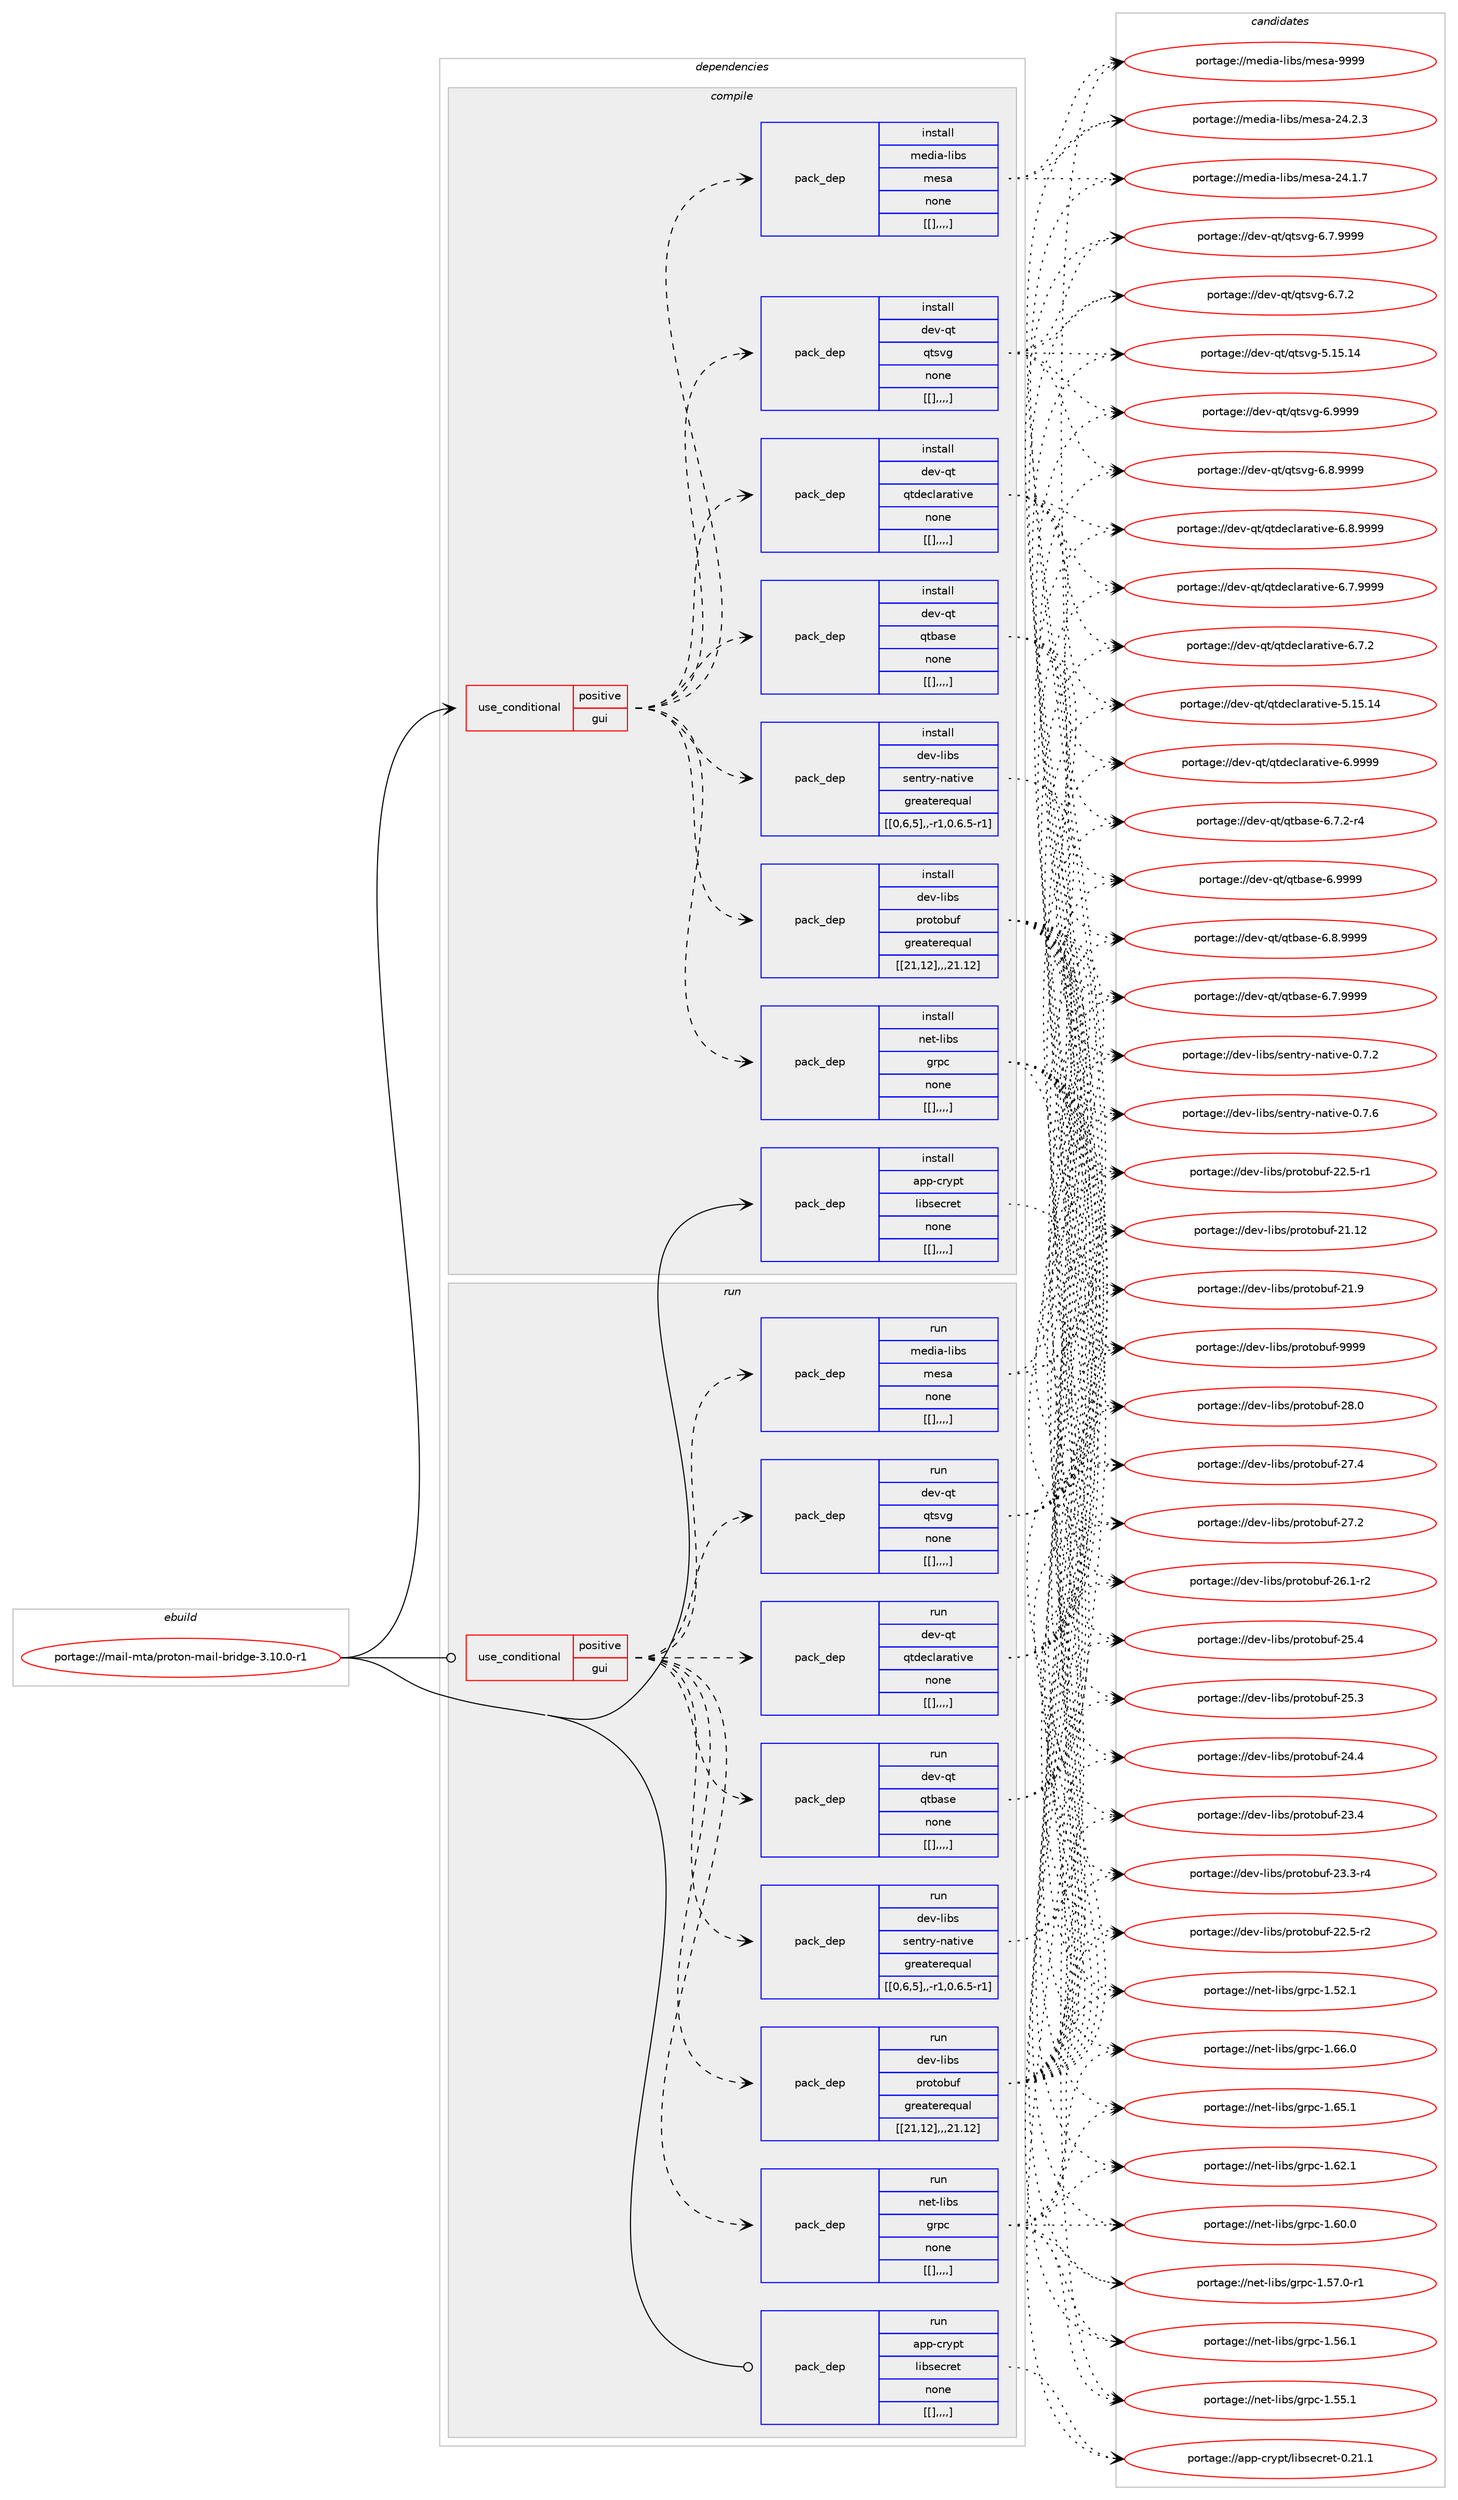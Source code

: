 digraph prolog {

# *************
# Graph options
# *************

newrank=true;
concentrate=true;
compound=true;
graph [rankdir=LR,fontname=Helvetica,fontsize=10,ranksep=1.5];#, ranksep=2.5, nodesep=0.2];
edge  [arrowhead=vee];
node  [fontname=Helvetica,fontsize=10];

# **********
# The ebuild
# **********

subgraph cluster_leftcol {
color=gray;
label=<<i>ebuild</i>>;
id [label="portage://mail-mta/proton-mail-bridge-3.10.0-r1", color=red, width=4, href="../mail-mta/proton-mail-bridge-3.10.0-r1.svg"];
}

# ****************
# The dependencies
# ****************

subgraph cluster_midcol {
color=gray;
label=<<i>dependencies</i>>;
subgraph cluster_compile {
fillcolor="#eeeeee";
style=filled;
label=<<i>compile</i>>;
subgraph cond73856 {
dependency290830 [label=<<TABLE BORDER="0" CELLBORDER="1" CELLSPACING="0" CELLPADDING="4"><TR><TD ROWSPAN="3" CELLPADDING="10">use_conditional</TD></TR><TR><TD>positive</TD></TR><TR><TD>gui</TD></TR></TABLE>>, shape=none, color=red];
subgraph pack214625 {
dependency290831 [label=<<TABLE BORDER="0" CELLBORDER="1" CELLSPACING="0" CELLPADDING="4" WIDTH="220"><TR><TD ROWSPAN="6" CELLPADDING="30">pack_dep</TD></TR><TR><TD WIDTH="110">install</TD></TR><TR><TD>dev-libs</TD></TR><TR><TD>protobuf</TD></TR><TR><TD>greaterequal</TD></TR><TR><TD>[[21,12],,,21.12]</TD></TR></TABLE>>, shape=none, color=blue];
}
dependency290830:e -> dependency290831:w [weight=20,style="dashed",arrowhead="vee"];
subgraph pack214626 {
dependency290832 [label=<<TABLE BORDER="0" CELLBORDER="1" CELLSPACING="0" CELLPADDING="4" WIDTH="220"><TR><TD ROWSPAN="6" CELLPADDING="30">pack_dep</TD></TR><TR><TD WIDTH="110">install</TD></TR><TR><TD>dev-libs</TD></TR><TR><TD>sentry-native</TD></TR><TR><TD>greaterequal</TD></TR><TR><TD>[[0,6,5],,-r1,0.6.5-r1]</TD></TR></TABLE>>, shape=none, color=blue];
}
dependency290830:e -> dependency290832:w [weight=20,style="dashed",arrowhead="vee"];
subgraph pack214627 {
dependency290833 [label=<<TABLE BORDER="0" CELLBORDER="1" CELLSPACING="0" CELLPADDING="4" WIDTH="220"><TR><TD ROWSPAN="6" CELLPADDING="30">pack_dep</TD></TR><TR><TD WIDTH="110">install</TD></TR><TR><TD>dev-qt</TD></TR><TR><TD>qtbase</TD></TR><TR><TD>none</TD></TR><TR><TD>[[],,,,]</TD></TR></TABLE>>, shape=none, color=blue];
}
dependency290830:e -> dependency290833:w [weight=20,style="dashed",arrowhead="vee"];
subgraph pack214628 {
dependency290834 [label=<<TABLE BORDER="0" CELLBORDER="1" CELLSPACING="0" CELLPADDING="4" WIDTH="220"><TR><TD ROWSPAN="6" CELLPADDING="30">pack_dep</TD></TR><TR><TD WIDTH="110">install</TD></TR><TR><TD>dev-qt</TD></TR><TR><TD>qtdeclarative</TD></TR><TR><TD>none</TD></TR><TR><TD>[[],,,,]</TD></TR></TABLE>>, shape=none, color=blue];
}
dependency290830:e -> dependency290834:w [weight=20,style="dashed",arrowhead="vee"];
subgraph pack214629 {
dependency290835 [label=<<TABLE BORDER="0" CELLBORDER="1" CELLSPACING="0" CELLPADDING="4" WIDTH="220"><TR><TD ROWSPAN="6" CELLPADDING="30">pack_dep</TD></TR><TR><TD WIDTH="110">install</TD></TR><TR><TD>dev-qt</TD></TR><TR><TD>qtsvg</TD></TR><TR><TD>none</TD></TR><TR><TD>[[],,,,]</TD></TR></TABLE>>, shape=none, color=blue];
}
dependency290830:e -> dependency290835:w [weight=20,style="dashed",arrowhead="vee"];
subgraph pack214630 {
dependency290836 [label=<<TABLE BORDER="0" CELLBORDER="1" CELLSPACING="0" CELLPADDING="4" WIDTH="220"><TR><TD ROWSPAN="6" CELLPADDING="30">pack_dep</TD></TR><TR><TD WIDTH="110">install</TD></TR><TR><TD>media-libs</TD></TR><TR><TD>mesa</TD></TR><TR><TD>none</TD></TR><TR><TD>[[],,,,]</TD></TR></TABLE>>, shape=none, color=blue];
}
dependency290830:e -> dependency290836:w [weight=20,style="dashed",arrowhead="vee"];
subgraph pack214631 {
dependency290837 [label=<<TABLE BORDER="0" CELLBORDER="1" CELLSPACING="0" CELLPADDING="4" WIDTH="220"><TR><TD ROWSPAN="6" CELLPADDING="30">pack_dep</TD></TR><TR><TD WIDTH="110">install</TD></TR><TR><TD>net-libs</TD></TR><TR><TD>grpc</TD></TR><TR><TD>none</TD></TR><TR><TD>[[],,,,]</TD></TR></TABLE>>, shape=none, color=blue];
}
dependency290830:e -> dependency290837:w [weight=20,style="dashed",arrowhead="vee"];
}
id:e -> dependency290830:w [weight=20,style="solid",arrowhead="vee"];
subgraph pack214632 {
dependency290838 [label=<<TABLE BORDER="0" CELLBORDER="1" CELLSPACING="0" CELLPADDING="4" WIDTH="220"><TR><TD ROWSPAN="6" CELLPADDING="30">pack_dep</TD></TR><TR><TD WIDTH="110">install</TD></TR><TR><TD>app-crypt</TD></TR><TR><TD>libsecret</TD></TR><TR><TD>none</TD></TR><TR><TD>[[],,,,]</TD></TR></TABLE>>, shape=none, color=blue];
}
id:e -> dependency290838:w [weight=20,style="solid",arrowhead="vee"];
}
subgraph cluster_compileandrun {
fillcolor="#eeeeee";
style=filled;
label=<<i>compile and run</i>>;
}
subgraph cluster_run {
fillcolor="#eeeeee";
style=filled;
label=<<i>run</i>>;
subgraph cond73857 {
dependency290839 [label=<<TABLE BORDER="0" CELLBORDER="1" CELLSPACING="0" CELLPADDING="4"><TR><TD ROWSPAN="3" CELLPADDING="10">use_conditional</TD></TR><TR><TD>positive</TD></TR><TR><TD>gui</TD></TR></TABLE>>, shape=none, color=red];
subgraph pack214633 {
dependency290840 [label=<<TABLE BORDER="0" CELLBORDER="1" CELLSPACING="0" CELLPADDING="4" WIDTH="220"><TR><TD ROWSPAN="6" CELLPADDING="30">pack_dep</TD></TR><TR><TD WIDTH="110">run</TD></TR><TR><TD>dev-libs</TD></TR><TR><TD>protobuf</TD></TR><TR><TD>greaterequal</TD></TR><TR><TD>[[21,12],,,21.12]</TD></TR></TABLE>>, shape=none, color=blue];
}
dependency290839:e -> dependency290840:w [weight=20,style="dashed",arrowhead="vee"];
subgraph pack214634 {
dependency290841 [label=<<TABLE BORDER="0" CELLBORDER="1" CELLSPACING="0" CELLPADDING="4" WIDTH="220"><TR><TD ROWSPAN="6" CELLPADDING="30">pack_dep</TD></TR><TR><TD WIDTH="110">run</TD></TR><TR><TD>dev-libs</TD></TR><TR><TD>sentry-native</TD></TR><TR><TD>greaterequal</TD></TR><TR><TD>[[0,6,5],,-r1,0.6.5-r1]</TD></TR></TABLE>>, shape=none, color=blue];
}
dependency290839:e -> dependency290841:w [weight=20,style="dashed",arrowhead="vee"];
subgraph pack214635 {
dependency290842 [label=<<TABLE BORDER="0" CELLBORDER="1" CELLSPACING="0" CELLPADDING="4" WIDTH="220"><TR><TD ROWSPAN="6" CELLPADDING="30">pack_dep</TD></TR><TR><TD WIDTH="110">run</TD></TR><TR><TD>dev-qt</TD></TR><TR><TD>qtbase</TD></TR><TR><TD>none</TD></TR><TR><TD>[[],,,,]</TD></TR></TABLE>>, shape=none, color=blue];
}
dependency290839:e -> dependency290842:w [weight=20,style="dashed",arrowhead="vee"];
subgraph pack214636 {
dependency290843 [label=<<TABLE BORDER="0" CELLBORDER="1" CELLSPACING="0" CELLPADDING="4" WIDTH="220"><TR><TD ROWSPAN="6" CELLPADDING="30">pack_dep</TD></TR><TR><TD WIDTH="110">run</TD></TR><TR><TD>dev-qt</TD></TR><TR><TD>qtdeclarative</TD></TR><TR><TD>none</TD></TR><TR><TD>[[],,,,]</TD></TR></TABLE>>, shape=none, color=blue];
}
dependency290839:e -> dependency290843:w [weight=20,style="dashed",arrowhead="vee"];
subgraph pack214637 {
dependency290844 [label=<<TABLE BORDER="0" CELLBORDER="1" CELLSPACING="0" CELLPADDING="4" WIDTH="220"><TR><TD ROWSPAN="6" CELLPADDING="30">pack_dep</TD></TR><TR><TD WIDTH="110">run</TD></TR><TR><TD>dev-qt</TD></TR><TR><TD>qtsvg</TD></TR><TR><TD>none</TD></TR><TR><TD>[[],,,,]</TD></TR></TABLE>>, shape=none, color=blue];
}
dependency290839:e -> dependency290844:w [weight=20,style="dashed",arrowhead="vee"];
subgraph pack214638 {
dependency290845 [label=<<TABLE BORDER="0" CELLBORDER="1" CELLSPACING="0" CELLPADDING="4" WIDTH="220"><TR><TD ROWSPAN="6" CELLPADDING="30">pack_dep</TD></TR><TR><TD WIDTH="110">run</TD></TR><TR><TD>media-libs</TD></TR><TR><TD>mesa</TD></TR><TR><TD>none</TD></TR><TR><TD>[[],,,,]</TD></TR></TABLE>>, shape=none, color=blue];
}
dependency290839:e -> dependency290845:w [weight=20,style="dashed",arrowhead="vee"];
subgraph pack214639 {
dependency290846 [label=<<TABLE BORDER="0" CELLBORDER="1" CELLSPACING="0" CELLPADDING="4" WIDTH="220"><TR><TD ROWSPAN="6" CELLPADDING="30">pack_dep</TD></TR><TR><TD WIDTH="110">run</TD></TR><TR><TD>net-libs</TD></TR><TR><TD>grpc</TD></TR><TR><TD>none</TD></TR><TR><TD>[[],,,,]</TD></TR></TABLE>>, shape=none, color=blue];
}
dependency290839:e -> dependency290846:w [weight=20,style="dashed",arrowhead="vee"];
}
id:e -> dependency290839:w [weight=20,style="solid",arrowhead="odot"];
subgraph pack214640 {
dependency290847 [label=<<TABLE BORDER="0" CELLBORDER="1" CELLSPACING="0" CELLPADDING="4" WIDTH="220"><TR><TD ROWSPAN="6" CELLPADDING="30">pack_dep</TD></TR><TR><TD WIDTH="110">run</TD></TR><TR><TD>app-crypt</TD></TR><TR><TD>libsecret</TD></TR><TR><TD>none</TD></TR><TR><TD>[[],,,,]</TD></TR></TABLE>>, shape=none, color=blue];
}
id:e -> dependency290847:w [weight=20,style="solid",arrowhead="odot"];
}
}

# **************
# The candidates
# **************

subgraph cluster_choices {
rank=same;
color=gray;
label=<<i>candidates</i>>;

subgraph choice214625 {
color=black;
nodesep=1;
choice100101118451081059811547112114111116111981171024557575757 [label="portage://dev-libs/protobuf-9999", color=red, width=4,href="../dev-libs/protobuf-9999.svg"];
choice100101118451081059811547112114111116111981171024550564648 [label="portage://dev-libs/protobuf-28.0", color=red, width=4,href="../dev-libs/protobuf-28.0.svg"];
choice100101118451081059811547112114111116111981171024550554652 [label="portage://dev-libs/protobuf-27.4", color=red, width=4,href="../dev-libs/protobuf-27.4.svg"];
choice100101118451081059811547112114111116111981171024550554650 [label="portage://dev-libs/protobuf-27.2", color=red, width=4,href="../dev-libs/protobuf-27.2.svg"];
choice1001011184510810598115471121141111161119811710245505446494511450 [label="portage://dev-libs/protobuf-26.1-r2", color=red, width=4,href="../dev-libs/protobuf-26.1-r2.svg"];
choice100101118451081059811547112114111116111981171024550534652 [label="portage://dev-libs/protobuf-25.4", color=red, width=4,href="../dev-libs/protobuf-25.4.svg"];
choice100101118451081059811547112114111116111981171024550534651 [label="portage://dev-libs/protobuf-25.3", color=red, width=4,href="../dev-libs/protobuf-25.3.svg"];
choice100101118451081059811547112114111116111981171024550524652 [label="portage://dev-libs/protobuf-24.4", color=red, width=4,href="../dev-libs/protobuf-24.4.svg"];
choice100101118451081059811547112114111116111981171024550514652 [label="portage://dev-libs/protobuf-23.4", color=red, width=4,href="../dev-libs/protobuf-23.4.svg"];
choice1001011184510810598115471121141111161119811710245505146514511452 [label="portage://dev-libs/protobuf-23.3-r4", color=red, width=4,href="../dev-libs/protobuf-23.3-r4.svg"];
choice1001011184510810598115471121141111161119811710245505046534511450 [label="portage://dev-libs/protobuf-22.5-r2", color=red, width=4,href="../dev-libs/protobuf-22.5-r2.svg"];
choice1001011184510810598115471121141111161119811710245505046534511449 [label="portage://dev-libs/protobuf-22.5-r1", color=red, width=4,href="../dev-libs/protobuf-22.5-r1.svg"];
choice10010111845108105981154711211411111611198117102455049464950 [label="portage://dev-libs/protobuf-21.12", color=red, width=4,href="../dev-libs/protobuf-21.12.svg"];
choice100101118451081059811547112114111116111981171024550494657 [label="portage://dev-libs/protobuf-21.9", color=red, width=4,href="../dev-libs/protobuf-21.9.svg"];
dependency290831:e -> choice100101118451081059811547112114111116111981171024557575757:w [style=dotted,weight="100"];
dependency290831:e -> choice100101118451081059811547112114111116111981171024550564648:w [style=dotted,weight="100"];
dependency290831:e -> choice100101118451081059811547112114111116111981171024550554652:w [style=dotted,weight="100"];
dependency290831:e -> choice100101118451081059811547112114111116111981171024550554650:w [style=dotted,weight="100"];
dependency290831:e -> choice1001011184510810598115471121141111161119811710245505446494511450:w [style=dotted,weight="100"];
dependency290831:e -> choice100101118451081059811547112114111116111981171024550534652:w [style=dotted,weight="100"];
dependency290831:e -> choice100101118451081059811547112114111116111981171024550534651:w [style=dotted,weight="100"];
dependency290831:e -> choice100101118451081059811547112114111116111981171024550524652:w [style=dotted,weight="100"];
dependency290831:e -> choice100101118451081059811547112114111116111981171024550514652:w [style=dotted,weight="100"];
dependency290831:e -> choice1001011184510810598115471121141111161119811710245505146514511452:w [style=dotted,weight="100"];
dependency290831:e -> choice1001011184510810598115471121141111161119811710245505046534511450:w [style=dotted,weight="100"];
dependency290831:e -> choice1001011184510810598115471121141111161119811710245505046534511449:w [style=dotted,weight="100"];
dependency290831:e -> choice10010111845108105981154711211411111611198117102455049464950:w [style=dotted,weight="100"];
dependency290831:e -> choice100101118451081059811547112114111116111981171024550494657:w [style=dotted,weight="100"];
}
subgraph choice214626 {
color=black;
nodesep=1;
choice1001011184510810598115471151011101161141214511097116105118101454846554654 [label="portage://dev-libs/sentry-native-0.7.6", color=red, width=4,href="../dev-libs/sentry-native-0.7.6.svg"];
choice1001011184510810598115471151011101161141214511097116105118101454846554650 [label="portage://dev-libs/sentry-native-0.7.2", color=red, width=4,href="../dev-libs/sentry-native-0.7.2.svg"];
dependency290832:e -> choice1001011184510810598115471151011101161141214511097116105118101454846554654:w [style=dotted,weight="100"];
dependency290832:e -> choice1001011184510810598115471151011101161141214511097116105118101454846554650:w [style=dotted,weight="100"];
}
subgraph choice214627 {
color=black;
nodesep=1;
choice1001011184511311647113116989711510145544657575757 [label="portage://dev-qt/qtbase-6.9999", color=red, width=4,href="../dev-qt/qtbase-6.9999.svg"];
choice10010111845113116471131169897115101455446564657575757 [label="portage://dev-qt/qtbase-6.8.9999", color=red, width=4,href="../dev-qt/qtbase-6.8.9999.svg"];
choice10010111845113116471131169897115101455446554657575757 [label="portage://dev-qt/qtbase-6.7.9999", color=red, width=4,href="../dev-qt/qtbase-6.7.9999.svg"];
choice100101118451131164711311698971151014554465546504511452 [label="portage://dev-qt/qtbase-6.7.2-r4", color=red, width=4,href="../dev-qt/qtbase-6.7.2-r4.svg"];
dependency290833:e -> choice1001011184511311647113116989711510145544657575757:w [style=dotted,weight="100"];
dependency290833:e -> choice10010111845113116471131169897115101455446564657575757:w [style=dotted,weight="100"];
dependency290833:e -> choice10010111845113116471131169897115101455446554657575757:w [style=dotted,weight="100"];
dependency290833:e -> choice100101118451131164711311698971151014554465546504511452:w [style=dotted,weight="100"];
}
subgraph choice214628 {
color=black;
nodesep=1;
choice100101118451131164711311610010199108971149711610511810145544657575757 [label="portage://dev-qt/qtdeclarative-6.9999", color=red, width=4,href="../dev-qt/qtdeclarative-6.9999.svg"];
choice1001011184511311647113116100101991089711497116105118101455446564657575757 [label="portage://dev-qt/qtdeclarative-6.8.9999", color=red, width=4,href="../dev-qt/qtdeclarative-6.8.9999.svg"];
choice1001011184511311647113116100101991089711497116105118101455446554657575757 [label="portage://dev-qt/qtdeclarative-6.7.9999", color=red, width=4,href="../dev-qt/qtdeclarative-6.7.9999.svg"];
choice1001011184511311647113116100101991089711497116105118101455446554650 [label="portage://dev-qt/qtdeclarative-6.7.2", color=red, width=4,href="../dev-qt/qtdeclarative-6.7.2.svg"];
choice10010111845113116471131161001019910897114971161051181014553464953464952 [label="portage://dev-qt/qtdeclarative-5.15.14", color=red, width=4,href="../dev-qt/qtdeclarative-5.15.14.svg"];
dependency290834:e -> choice100101118451131164711311610010199108971149711610511810145544657575757:w [style=dotted,weight="100"];
dependency290834:e -> choice1001011184511311647113116100101991089711497116105118101455446564657575757:w [style=dotted,weight="100"];
dependency290834:e -> choice1001011184511311647113116100101991089711497116105118101455446554657575757:w [style=dotted,weight="100"];
dependency290834:e -> choice1001011184511311647113116100101991089711497116105118101455446554650:w [style=dotted,weight="100"];
dependency290834:e -> choice10010111845113116471131161001019910897114971161051181014553464953464952:w [style=dotted,weight="100"];
}
subgraph choice214629 {
color=black;
nodesep=1;
choice100101118451131164711311611511810345544657575757 [label="portage://dev-qt/qtsvg-6.9999", color=red, width=4,href="../dev-qt/qtsvg-6.9999.svg"];
choice1001011184511311647113116115118103455446564657575757 [label="portage://dev-qt/qtsvg-6.8.9999", color=red, width=4,href="../dev-qt/qtsvg-6.8.9999.svg"];
choice1001011184511311647113116115118103455446554657575757 [label="portage://dev-qt/qtsvg-6.7.9999", color=red, width=4,href="../dev-qt/qtsvg-6.7.9999.svg"];
choice1001011184511311647113116115118103455446554650 [label="portage://dev-qt/qtsvg-6.7.2", color=red, width=4,href="../dev-qt/qtsvg-6.7.2.svg"];
choice10010111845113116471131161151181034553464953464952 [label="portage://dev-qt/qtsvg-5.15.14", color=red, width=4,href="../dev-qt/qtsvg-5.15.14.svg"];
dependency290835:e -> choice100101118451131164711311611511810345544657575757:w [style=dotted,weight="100"];
dependency290835:e -> choice1001011184511311647113116115118103455446564657575757:w [style=dotted,weight="100"];
dependency290835:e -> choice1001011184511311647113116115118103455446554657575757:w [style=dotted,weight="100"];
dependency290835:e -> choice1001011184511311647113116115118103455446554650:w [style=dotted,weight="100"];
dependency290835:e -> choice10010111845113116471131161151181034553464953464952:w [style=dotted,weight="100"];
}
subgraph choice214630 {
color=black;
nodesep=1;
choice10910110010597451081059811547109101115974557575757 [label="portage://media-libs/mesa-9999", color=red, width=4,href="../media-libs/mesa-9999.svg"];
choice109101100105974510810598115471091011159745505246504651 [label="portage://media-libs/mesa-24.2.3", color=red, width=4,href="../media-libs/mesa-24.2.3.svg"];
choice109101100105974510810598115471091011159745505246494655 [label="portage://media-libs/mesa-24.1.7", color=red, width=4,href="../media-libs/mesa-24.1.7.svg"];
dependency290836:e -> choice10910110010597451081059811547109101115974557575757:w [style=dotted,weight="100"];
dependency290836:e -> choice109101100105974510810598115471091011159745505246504651:w [style=dotted,weight="100"];
dependency290836:e -> choice109101100105974510810598115471091011159745505246494655:w [style=dotted,weight="100"];
}
subgraph choice214631 {
color=black;
nodesep=1;
choice1101011164510810598115471031141129945494654544648 [label="portage://net-libs/grpc-1.66.0", color=red, width=4,href="../net-libs/grpc-1.66.0.svg"];
choice1101011164510810598115471031141129945494654534649 [label="portage://net-libs/grpc-1.65.1", color=red, width=4,href="../net-libs/grpc-1.65.1.svg"];
choice1101011164510810598115471031141129945494654504649 [label="portage://net-libs/grpc-1.62.1", color=red, width=4,href="../net-libs/grpc-1.62.1.svg"];
choice1101011164510810598115471031141129945494654484648 [label="portage://net-libs/grpc-1.60.0", color=red, width=4,href="../net-libs/grpc-1.60.0.svg"];
choice11010111645108105981154710311411299454946535546484511449 [label="portage://net-libs/grpc-1.57.0-r1", color=red, width=4,href="../net-libs/grpc-1.57.0-r1.svg"];
choice1101011164510810598115471031141129945494653544649 [label="portage://net-libs/grpc-1.56.1", color=red, width=4,href="../net-libs/grpc-1.56.1.svg"];
choice1101011164510810598115471031141129945494653534649 [label="portage://net-libs/grpc-1.55.1", color=red, width=4,href="../net-libs/grpc-1.55.1.svg"];
choice1101011164510810598115471031141129945494653504649 [label="portage://net-libs/grpc-1.52.1", color=red, width=4,href="../net-libs/grpc-1.52.1.svg"];
dependency290837:e -> choice1101011164510810598115471031141129945494654544648:w [style=dotted,weight="100"];
dependency290837:e -> choice1101011164510810598115471031141129945494654534649:w [style=dotted,weight="100"];
dependency290837:e -> choice1101011164510810598115471031141129945494654504649:w [style=dotted,weight="100"];
dependency290837:e -> choice1101011164510810598115471031141129945494654484648:w [style=dotted,weight="100"];
dependency290837:e -> choice11010111645108105981154710311411299454946535546484511449:w [style=dotted,weight="100"];
dependency290837:e -> choice1101011164510810598115471031141129945494653544649:w [style=dotted,weight="100"];
dependency290837:e -> choice1101011164510810598115471031141129945494653534649:w [style=dotted,weight="100"];
dependency290837:e -> choice1101011164510810598115471031141129945494653504649:w [style=dotted,weight="100"];
}
subgraph choice214632 {
color=black;
nodesep=1;
choice97112112459911412111211647108105981151019911410111645484650494649 [label="portage://app-crypt/libsecret-0.21.1", color=red, width=4,href="../app-crypt/libsecret-0.21.1.svg"];
dependency290838:e -> choice97112112459911412111211647108105981151019911410111645484650494649:w [style=dotted,weight="100"];
}
subgraph choice214633 {
color=black;
nodesep=1;
choice100101118451081059811547112114111116111981171024557575757 [label="portage://dev-libs/protobuf-9999", color=red, width=4,href="../dev-libs/protobuf-9999.svg"];
choice100101118451081059811547112114111116111981171024550564648 [label="portage://dev-libs/protobuf-28.0", color=red, width=4,href="../dev-libs/protobuf-28.0.svg"];
choice100101118451081059811547112114111116111981171024550554652 [label="portage://dev-libs/protobuf-27.4", color=red, width=4,href="../dev-libs/protobuf-27.4.svg"];
choice100101118451081059811547112114111116111981171024550554650 [label="portage://dev-libs/protobuf-27.2", color=red, width=4,href="../dev-libs/protobuf-27.2.svg"];
choice1001011184510810598115471121141111161119811710245505446494511450 [label="portage://dev-libs/protobuf-26.1-r2", color=red, width=4,href="../dev-libs/protobuf-26.1-r2.svg"];
choice100101118451081059811547112114111116111981171024550534652 [label="portage://dev-libs/protobuf-25.4", color=red, width=4,href="../dev-libs/protobuf-25.4.svg"];
choice100101118451081059811547112114111116111981171024550534651 [label="portage://dev-libs/protobuf-25.3", color=red, width=4,href="../dev-libs/protobuf-25.3.svg"];
choice100101118451081059811547112114111116111981171024550524652 [label="portage://dev-libs/protobuf-24.4", color=red, width=4,href="../dev-libs/protobuf-24.4.svg"];
choice100101118451081059811547112114111116111981171024550514652 [label="portage://dev-libs/protobuf-23.4", color=red, width=4,href="../dev-libs/protobuf-23.4.svg"];
choice1001011184510810598115471121141111161119811710245505146514511452 [label="portage://dev-libs/protobuf-23.3-r4", color=red, width=4,href="../dev-libs/protobuf-23.3-r4.svg"];
choice1001011184510810598115471121141111161119811710245505046534511450 [label="portage://dev-libs/protobuf-22.5-r2", color=red, width=4,href="../dev-libs/protobuf-22.5-r2.svg"];
choice1001011184510810598115471121141111161119811710245505046534511449 [label="portage://dev-libs/protobuf-22.5-r1", color=red, width=4,href="../dev-libs/protobuf-22.5-r1.svg"];
choice10010111845108105981154711211411111611198117102455049464950 [label="portage://dev-libs/protobuf-21.12", color=red, width=4,href="../dev-libs/protobuf-21.12.svg"];
choice100101118451081059811547112114111116111981171024550494657 [label="portage://dev-libs/protobuf-21.9", color=red, width=4,href="../dev-libs/protobuf-21.9.svg"];
dependency290840:e -> choice100101118451081059811547112114111116111981171024557575757:w [style=dotted,weight="100"];
dependency290840:e -> choice100101118451081059811547112114111116111981171024550564648:w [style=dotted,weight="100"];
dependency290840:e -> choice100101118451081059811547112114111116111981171024550554652:w [style=dotted,weight="100"];
dependency290840:e -> choice100101118451081059811547112114111116111981171024550554650:w [style=dotted,weight="100"];
dependency290840:e -> choice1001011184510810598115471121141111161119811710245505446494511450:w [style=dotted,weight="100"];
dependency290840:e -> choice100101118451081059811547112114111116111981171024550534652:w [style=dotted,weight="100"];
dependency290840:e -> choice100101118451081059811547112114111116111981171024550534651:w [style=dotted,weight="100"];
dependency290840:e -> choice100101118451081059811547112114111116111981171024550524652:w [style=dotted,weight="100"];
dependency290840:e -> choice100101118451081059811547112114111116111981171024550514652:w [style=dotted,weight="100"];
dependency290840:e -> choice1001011184510810598115471121141111161119811710245505146514511452:w [style=dotted,weight="100"];
dependency290840:e -> choice1001011184510810598115471121141111161119811710245505046534511450:w [style=dotted,weight="100"];
dependency290840:e -> choice1001011184510810598115471121141111161119811710245505046534511449:w [style=dotted,weight="100"];
dependency290840:e -> choice10010111845108105981154711211411111611198117102455049464950:w [style=dotted,weight="100"];
dependency290840:e -> choice100101118451081059811547112114111116111981171024550494657:w [style=dotted,weight="100"];
}
subgraph choice214634 {
color=black;
nodesep=1;
choice1001011184510810598115471151011101161141214511097116105118101454846554654 [label="portage://dev-libs/sentry-native-0.7.6", color=red, width=4,href="../dev-libs/sentry-native-0.7.6.svg"];
choice1001011184510810598115471151011101161141214511097116105118101454846554650 [label="portage://dev-libs/sentry-native-0.7.2", color=red, width=4,href="../dev-libs/sentry-native-0.7.2.svg"];
dependency290841:e -> choice1001011184510810598115471151011101161141214511097116105118101454846554654:w [style=dotted,weight="100"];
dependency290841:e -> choice1001011184510810598115471151011101161141214511097116105118101454846554650:w [style=dotted,weight="100"];
}
subgraph choice214635 {
color=black;
nodesep=1;
choice1001011184511311647113116989711510145544657575757 [label="portage://dev-qt/qtbase-6.9999", color=red, width=4,href="../dev-qt/qtbase-6.9999.svg"];
choice10010111845113116471131169897115101455446564657575757 [label="portage://dev-qt/qtbase-6.8.9999", color=red, width=4,href="../dev-qt/qtbase-6.8.9999.svg"];
choice10010111845113116471131169897115101455446554657575757 [label="portage://dev-qt/qtbase-6.7.9999", color=red, width=4,href="../dev-qt/qtbase-6.7.9999.svg"];
choice100101118451131164711311698971151014554465546504511452 [label="portage://dev-qt/qtbase-6.7.2-r4", color=red, width=4,href="../dev-qt/qtbase-6.7.2-r4.svg"];
dependency290842:e -> choice1001011184511311647113116989711510145544657575757:w [style=dotted,weight="100"];
dependency290842:e -> choice10010111845113116471131169897115101455446564657575757:w [style=dotted,weight="100"];
dependency290842:e -> choice10010111845113116471131169897115101455446554657575757:w [style=dotted,weight="100"];
dependency290842:e -> choice100101118451131164711311698971151014554465546504511452:w [style=dotted,weight="100"];
}
subgraph choice214636 {
color=black;
nodesep=1;
choice100101118451131164711311610010199108971149711610511810145544657575757 [label="portage://dev-qt/qtdeclarative-6.9999", color=red, width=4,href="../dev-qt/qtdeclarative-6.9999.svg"];
choice1001011184511311647113116100101991089711497116105118101455446564657575757 [label="portage://dev-qt/qtdeclarative-6.8.9999", color=red, width=4,href="../dev-qt/qtdeclarative-6.8.9999.svg"];
choice1001011184511311647113116100101991089711497116105118101455446554657575757 [label="portage://dev-qt/qtdeclarative-6.7.9999", color=red, width=4,href="../dev-qt/qtdeclarative-6.7.9999.svg"];
choice1001011184511311647113116100101991089711497116105118101455446554650 [label="portage://dev-qt/qtdeclarative-6.7.2", color=red, width=4,href="../dev-qt/qtdeclarative-6.7.2.svg"];
choice10010111845113116471131161001019910897114971161051181014553464953464952 [label="portage://dev-qt/qtdeclarative-5.15.14", color=red, width=4,href="../dev-qt/qtdeclarative-5.15.14.svg"];
dependency290843:e -> choice100101118451131164711311610010199108971149711610511810145544657575757:w [style=dotted,weight="100"];
dependency290843:e -> choice1001011184511311647113116100101991089711497116105118101455446564657575757:w [style=dotted,weight="100"];
dependency290843:e -> choice1001011184511311647113116100101991089711497116105118101455446554657575757:w [style=dotted,weight="100"];
dependency290843:e -> choice1001011184511311647113116100101991089711497116105118101455446554650:w [style=dotted,weight="100"];
dependency290843:e -> choice10010111845113116471131161001019910897114971161051181014553464953464952:w [style=dotted,weight="100"];
}
subgraph choice214637 {
color=black;
nodesep=1;
choice100101118451131164711311611511810345544657575757 [label="portage://dev-qt/qtsvg-6.9999", color=red, width=4,href="../dev-qt/qtsvg-6.9999.svg"];
choice1001011184511311647113116115118103455446564657575757 [label="portage://dev-qt/qtsvg-6.8.9999", color=red, width=4,href="../dev-qt/qtsvg-6.8.9999.svg"];
choice1001011184511311647113116115118103455446554657575757 [label="portage://dev-qt/qtsvg-6.7.9999", color=red, width=4,href="../dev-qt/qtsvg-6.7.9999.svg"];
choice1001011184511311647113116115118103455446554650 [label="portage://dev-qt/qtsvg-6.7.2", color=red, width=4,href="../dev-qt/qtsvg-6.7.2.svg"];
choice10010111845113116471131161151181034553464953464952 [label="portage://dev-qt/qtsvg-5.15.14", color=red, width=4,href="../dev-qt/qtsvg-5.15.14.svg"];
dependency290844:e -> choice100101118451131164711311611511810345544657575757:w [style=dotted,weight="100"];
dependency290844:e -> choice1001011184511311647113116115118103455446564657575757:w [style=dotted,weight="100"];
dependency290844:e -> choice1001011184511311647113116115118103455446554657575757:w [style=dotted,weight="100"];
dependency290844:e -> choice1001011184511311647113116115118103455446554650:w [style=dotted,weight="100"];
dependency290844:e -> choice10010111845113116471131161151181034553464953464952:w [style=dotted,weight="100"];
}
subgraph choice214638 {
color=black;
nodesep=1;
choice10910110010597451081059811547109101115974557575757 [label="portage://media-libs/mesa-9999", color=red, width=4,href="../media-libs/mesa-9999.svg"];
choice109101100105974510810598115471091011159745505246504651 [label="portage://media-libs/mesa-24.2.3", color=red, width=4,href="../media-libs/mesa-24.2.3.svg"];
choice109101100105974510810598115471091011159745505246494655 [label="portage://media-libs/mesa-24.1.7", color=red, width=4,href="../media-libs/mesa-24.1.7.svg"];
dependency290845:e -> choice10910110010597451081059811547109101115974557575757:w [style=dotted,weight="100"];
dependency290845:e -> choice109101100105974510810598115471091011159745505246504651:w [style=dotted,weight="100"];
dependency290845:e -> choice109101100105974510810598115471091011159745505246494655:w [style=dotted,weight="100"];
}
subgraph choice214639 {
color=black;
nodesep=1;
choice1101011164510810598115471031141129945494654544648 [label="portage://net-libs/grpc-1.66.0", color=red, width=4,href="../net-libs/grpc-1.66.0.svg"];
choice1101011164510810598115471031141129945494654534649 [label="portage://net-libs/grpc-1.65.1", color=red, width=4,href="../net-libs/grpc-1.65.1.svg"];
choice1101011164510810598115471031141129945494654504649 [label="portage://net-libs/grpc-1.62.1", color=red, width=4,href="../net-libs/grpc-1.62.1.svg"];
choice1101011164510810598115471031141129945494654484648 [label="portage://net-libs/grpc-1.60.0", color=red, width=4,href="../net-libs/grpc-1.60.0.svg"];
choice11010111645108105981154710311411299454946535546484511449 [label="portage://net-libs/grpc-1.57.0-r1", color=red, width=4,href="../net-libs/grpc-1.57.0-r1.svg"];
choice1101011164510810598115471031141129945494653544649 [label="portage://net-libs/grpc-1.56.1", color=red, width=4,href="../net-libs/grpc-1.56.1.svg"];
choice1101011164510810598115471031141129945494653534649 [label="portage://net-libs/grpc-1.55.1", color=red, width=4,href="../net-libs/grpc-1.55.1.svg"];
choice1101011164510810598115471031141129945494653504649 [label="portage://net-libs/grpc-1.52.1", color=red, width=4,href="../net-libs/grpc-1.52.1.svg"];
dependency290846:e -> choice1101011164510810598115471031141129945494654544648:w [style=dotted,weight="100"];
dependency290846:e -> choice1101011164510810598115471031141129945494654534649:w [style=dotted,weight="100"];
dependency290846:e -> choice1101011164510810598115471031141129945494654504649:w [style=dotted,weight="100"];
dependency290846:e -> choice1101011164510810598115471031141129945494654484648:w [style=dotted,weight="100"];
dependency290846:e -> choice11010111645108105981154710311411299454946535546484511449:w [style=dotted,weight="100"];
dependency290846:e -> choice1101011164510810598115471031141129945494653544649:w [style=dotted,weight="100"];
dependency290846:e -> choice1101011164510810598115471031141129945494653534649:w [style=dotted,weight="100"];
dependency290846:e -> choice1101011164510810598115471031141129945494653504649:w [style=dotted,weight="100"];
}
subgraph choice214640 {
color=black;
nodesep=1;
choice97112112459911412111211647108105981151019911410111645484650494649 [label="portage://app-crypt/libsecret-0.21.1", color=red, width=4,href="../app-crypt/libsecret-0.21.1.svg"];
dependency290847:e -> choice97112112459911412111211647108105981151019911410111645484650494649:w [style=dotted,weight="100"];
}
}

}
